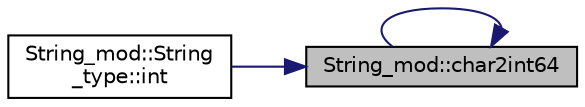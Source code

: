 digraph "String_mod::char2int64"
{
 // LATEX_PDF_SIZE
  edge [fontname="Helvetica",fontsize="10",labelfontname="Helvetica",labelfontsize="10"];
  node [fontname="Helvetica",fontsize="10",shape=record];
  rankdir="RL";
  Node1 [label="String_mod::char2int64",height=0.2,width=0.4,color="black", fillcolor="grey75", style="filled", fontcolor="black",tooltip="Convert an input assumed-size character vector to 64-bit integer."];
  Node1 -> Node1 [dir="back",color="midnightblue",fontsize="10",style="solid",fontname="Helvetica"];
  Node1 -> Node2 [dir="back",color="midnightblue",fontsize="10",style="solid",fontname="Helvetica"];
  Node2 [label="String_mod::String\l_type::int",height=0.2,width=0.4,color="black", fillcolor="white", style="filled",URL="$structString__mod_1_1String__type.html#a5f1ab90c53aea032ca38697cb9166d10",tooltip=" "];
}
